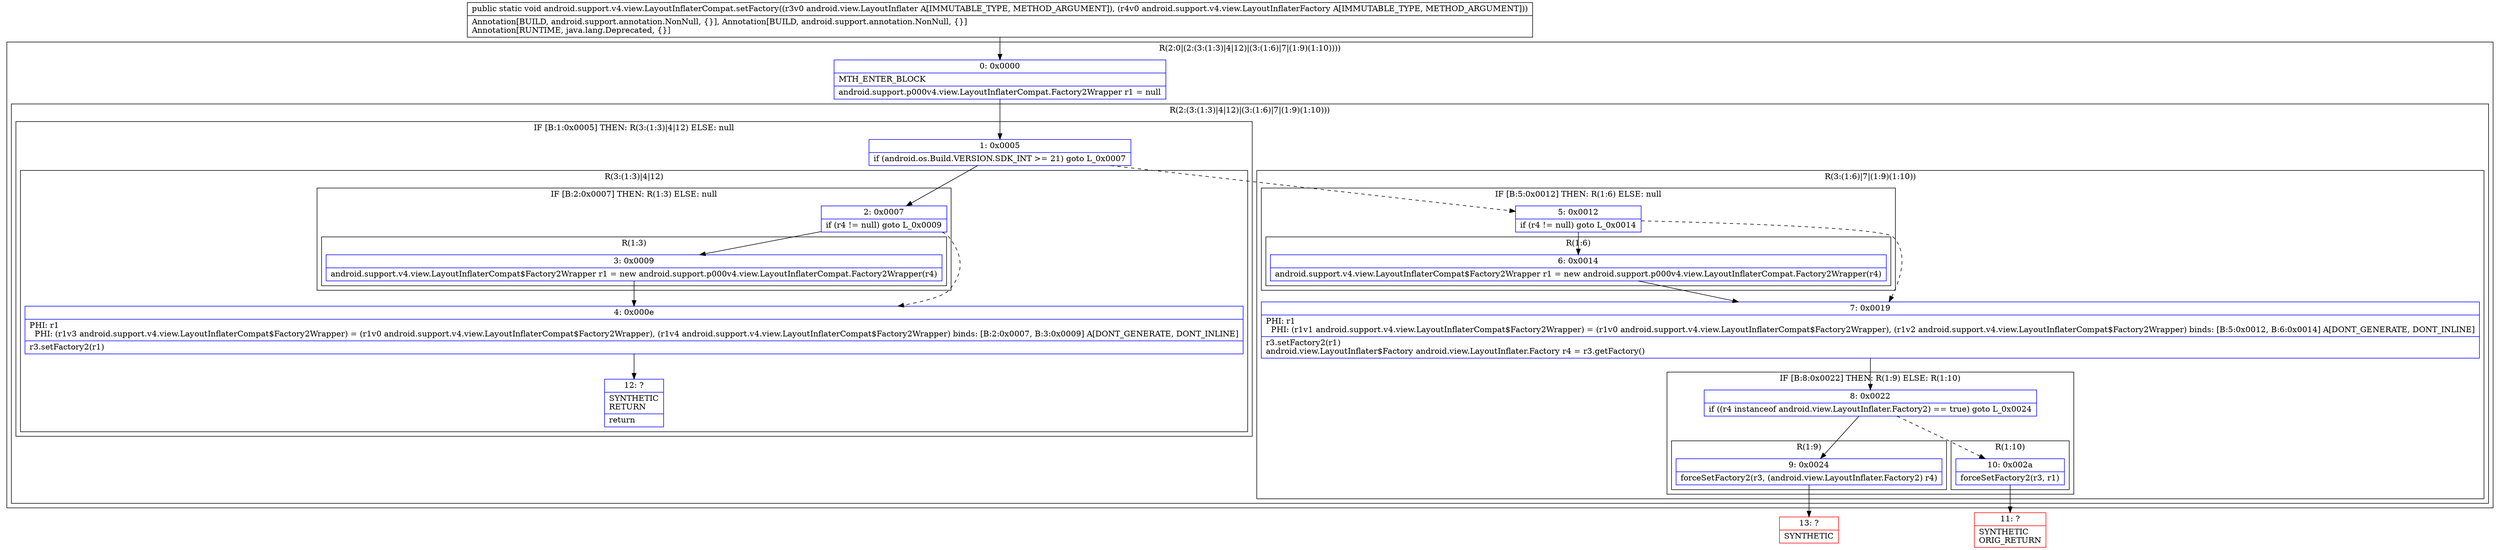 digraph "CFG forandroid.support.v4.view.LayoutInflaterCompat.setFactory(Landroid\/view\/LayoutInflater;Landroid\/support\/v4\/view\/LayoutInflaterFactory;)V" {
subgraph cluster_Region_32227653 {
label = "R(2:0|(2:(3:(1:3)|4|12)|(3:(1:6)|7|(1:9)(1:10))))";
node [shape=record,color=blue];
Node_0 [shape=record,label="{0\:\ 0x0000|MTH_ENTER_BLOCK\l|android.support.p000v4.view.LayoutInflaterCompat.Factory2Wrapper r1 = null\l}"];
subgraph cluster_Region_422550027 {
label = "R(2:(3:(1:3)|4|12)|(3:(1:6)|7|(1:9)(1:10)))";
node [shape=record,color=blue];
subgraph cluster_IfRegion_1899519820 {
label = "IF [B:1:0x0005] THEN: R(3:(1:3)|4|12) ELSE: null";
node [shape=record,color=blue];
Node_1 [shape=record,label="{1\:\ 0x0005|if (android.os.Build.VERSION.SDK_INT \>= 21) goto L_0x0007\l}"];
subgraph cluster_Region_87723926 {
label = "R(3:(1:3)|4|12)";
node [shape=record,color=blue];
subgraph cluster_IfRegion_1912699216 {
label = "IF [B:2:0x0007] THEN: R(1:3) ELSE: null";
node [shape=record,color=blue];
Node_2 [shape=record,label="{2\:\ 0x0007|if (r4 != null) goto L_0x0009\l}"];
subgraph cluster_Region_923313068 {
label = "R(1:3)";
node [shape=record,color=blue];
Node_3 [shape=record,label="{3\:\ 0x0009|android.support.v4.view.LayoutInflaterCompat$Factory2Wrapper r1 = new android.support.p000v4.view.LayoutInflaterCompat.Factory2Wrapper(r4)\l}"];
}
}
Node_4 [shape=record,label="{4\:\ 0x000e|PHI: r1 \l  PHI: (r1v3 android.support.v4.view.LayoutInflaterCompat$Factory2Wrapper) = (r1v0 android.support.v4.view.LayoutInflaterCompat$Factory2Wrapper), (r1v4 android.support.v4.view.LayoutInflaterCompat$Factory2Wrapper) binds: [B:2:0x0007, B:3:0x0009] A[DONT_GENERATE, DONT_INLINE]\l|r3.setFactory2(r1)\l}"];
Node_12 [shape=record,label="{12\:\ ?|SYNTHETIC\lRETURN\l|return\l}"];
}
}
subgraph cluster_Region_1479887022 {
label = "R(3:(1:6)|7|(1:9)(1:10))";
node [shape=record,color=blue];
subgraph cluster_IfRegion_643700888 {
label = "IF [B:5:0x0012] THEN: R(1:6) ELSE: null";
node [shape=record,color=blue];
Node_5 [shape=record,label="{5\:\ 0x0012|if (r4 != null) goto L_0x0014\l}"];
subgraph cluster_Region_2014267284 {
label = "R(1:6)";
node [shape=record,color=blue];
Node_6 [shape=record,label="{6\:\ 0x0014|android.support.v4.view.LayoutInflaterCompat$Factory2Wrapper r1 = new android.support.p000v4.view.LayoutInflaterCompat.Factory2Wrapper(r4)\l}"];
}
}
Node_7 [shape=record,label="{7\:\ 0x0019|PHI: r1 \l  PHI: (r1v1 android.support.v4.view.LayoutInflaterCompat$Factory2Wrapper) = (r1v0 android.support.v4.view.LayoutInflaterCompat$Factory2Wrapper), (r1v2 android.support.v4.view.LayoutInflaterCompat$Factory2Wrapper) binds: [B:5:0x0012, B:6:0x0014] A[DONT_GENERATE, DONT_INLINE]\l|r3.setFactory2(r1)\landroid.view.LayoutInflater$Factory android.view.LayoutInflater.Factory r4 = r3.getFactory()\l}"];
subgraph cluster_IfRegion_2010995038 {
label = "IF [B:8:0x0022] THEN: R(1:9) ELSE: R(1:10)";
node [shape=record,color=blue];
Node_8 [shape=record,label="{8\:\ 0x0022|if ((r4 instanceof android.view.LayoutInflater.Factory2) == true) goto L_0x0024\l}"];
subgraph cluster_Region_98504499 {
label = "R(1:9)";
node [shape=record,color=blue];
Node_9 [shape=record,label="{9\:\ 0x0024|forceSetFactory2(r3, (android.view.LayoutInflater.Factory2) r4)\l}"];
}
subgraph cluster_Region_118184708 {
label = "R(1:10)";
node [shape=record,color=blue];
Node_10 [shape=record,label="{10\:\ 0x002a|forceSetFactory2(r3, r1)\l}"];
}
}
}
}
}
Node_11 [shape=record,color=red,label="{11\:\ ?|SYNTHETIC\lORIG_RETURN\l}"];
Node_13 [shape=record,color=red,label="{13\:\ ?|SYNTHETIC\l}"];
MethodNode[shape=record,label="{public static void android.support.v4.view.LayoutInflaterCompat.setFactory((r3v0 android.view.LayoutInflater A[IMMUTABLE_TYPE, METHOD_ARGUMENT]), (r4v0 android.support.v4.view.LayoutInflaterFactory A[IMMUTABLE_TYPE, METHOD_ARGUMENT]))  | Annotation[BUILD, android.support.annotation.NonNull, \{\}], Annotation[BUILD, android.support.annotation.NonNull, \{\}]\lAnnotation[RUNTIME, java.lang.Deprecated, \{\}]\l}"];
MethodNode -> Node_0;
Node_0 -> Node_1;
Node_1 -> Node_2;
Node_1 -> Node_5[style=dashed];
Node_2 -> Node_3;
Node_2 -> Node_4[style=dashed];
Node_3 -> Node_4;
Node_4 -> Node_12;
Node_5 -> Node_6;
Node_5 -> Node_7[style=dashed];
Node_6 -> Node_7;
Node_7 -> Node_8;
Node_8 -> Node_9;
Node_8 -> Node_10[style=dashed];
Node_9 -> Node_13;
Node_10 -> Node_11;
}


